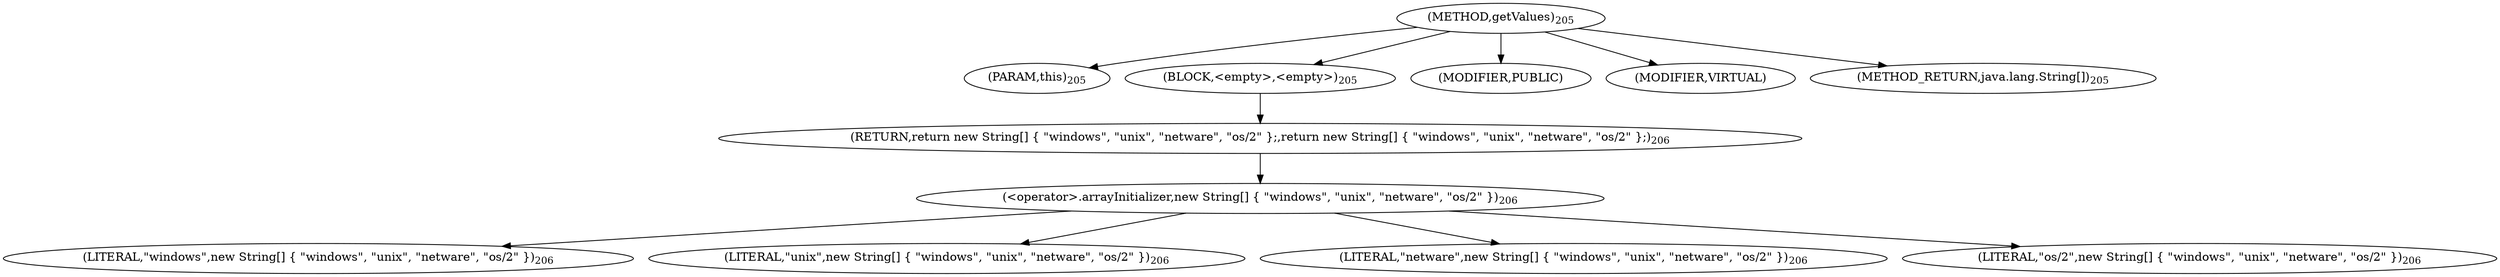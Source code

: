 digraph "getValues" {  
"289" [label = <(METHOD,getValues)<SUB>205</SUB>> ]
"290" [label = <(PARAM,this)<SUB>205</SUB>> ]
"291" [label = <(BLOCK,&lt;empty&gt;,&lt;empty&gt;)<SUB>205</SUB>> ]
"292" [label = <(RETURN,return new String[] { &quot;windows&quot;, &quot;unix&quot;, &quot;netware&quot;, &quot;os/2&quot; };,return new String[] { &quot;windows&quot;, &quot;unix&quot;, &quot;netware&quot;, &quot;os/2&quot; };)<SUB>206</SUB>> ]
"293" [label = <(&lt;operator&gt;.arrayInitializer,new String[] { &quot;windows&quot;, &quot;unix&quot;, &quot;netware&quot;, &quot;os/2&quot; })<SUB>206</SUB>> ]
"294" [label = <(LITERAL,&quot;windows&quot;,new String[] { &quot;windows&quot;, &quot;unix&quot;, &quot;netware&quot;, &quot;os/2&quot; })<SUB>206</SUB>> ]
"295" [label = <(LITERAL,&quot;unix&quot;,new String[] { &quot;windows&quot;, &quot;unix&quot;, &quot;netware&quot;, &quot;os/2&quot; })<SUB>206</SUB>> ]
"296" [label = <(LITERAL,&quot;netware&quot;,new String[] { &quot;windows&quot;, &quot;unix&quot;, &quot;netware&quot;, &quot;os/2&quot; })<SUB>206</SUB>> ]
"297" [label = <(LITERAL,&quot;os/2&quot;,new String[] { &quot;windows&quot;, &quot;unix&quot;, &quot;netware&quot;, &quot;os/2&quot; })<SUB>206</SUB>> ]
"298" [label = <(MODIFIER,PUBLIC)> ]
"299" [label = <(MODIFIER,VIRTUAL)> ]
"300" [label = <(METHOD_RETURN,java.lang.String[])<SUB>205</SUB>> ]
  "289" -> "290" 
  "289" -> "291" 
  "289" -> "298" 
  "289" -> "299" 
  "289" -> "300" 
  "291" -> "292" 
  "292" -> "293" 
  "293" -> "294" 
  "293" -> "295" 
  "293" -> "296" 
  "293" -> "297" 
}
